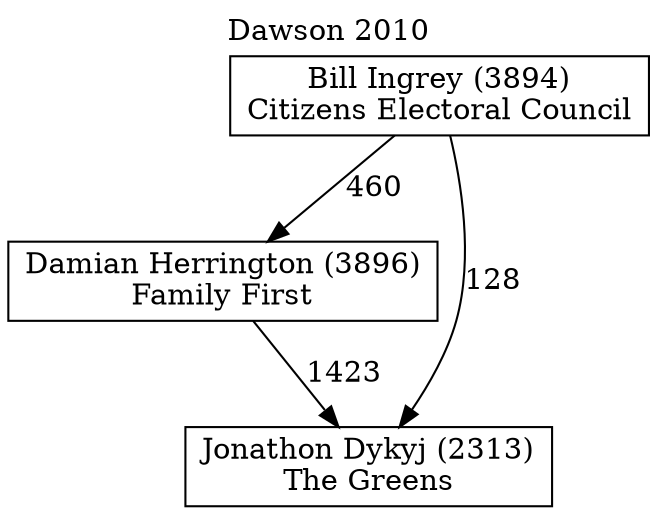 // House preference flow
digraph "Jonathon Dykyj (2313)_Dawson_2010" {
	graph [label="Dawson 2010" labelloc=t mclimit=10]
	node [shape=box]
	"Bill Ingrey (3894)" [label="Bill Ingrey (3894)
Citizens Electoral Council"]
	"Damian Herrington (3896)" [label="Damian Herrington (3896)
Family First"]
	"Jonathon Dykyj (2313)" [label="Jonathon Dykyj (2313)
The Greens"]
	"Bill Ingrey (3894)" -> "Damian Herrington (3896)" [label=460]
	"Bill Ingrey (3894)" -> "Jonathon Dykyj (2313)" [label=128]
	"Damian Herrington (3896)" -> "Jonathon Dykyj (2313)" [label=1423]
}

